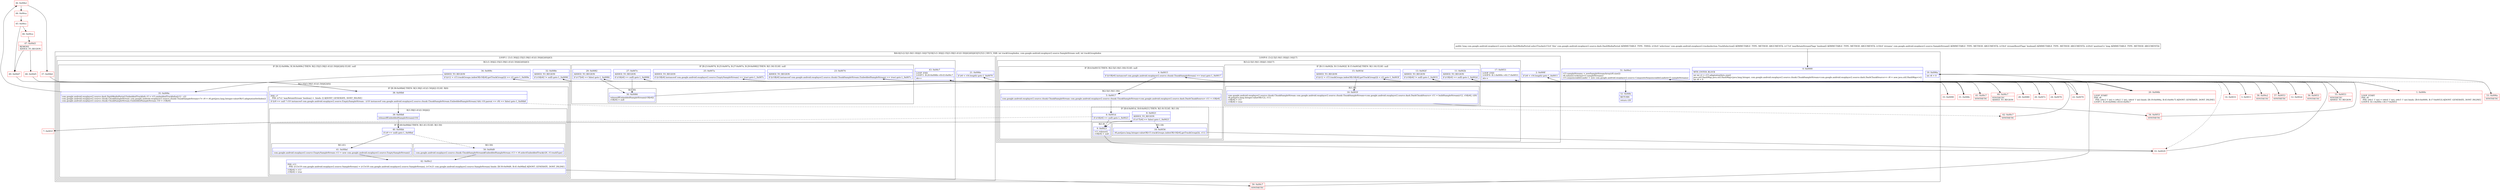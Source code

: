 digraph "CFG forcom.google.android.exoplayer2.source.dash.DashMediaPeriod.selectTracks([Lcom\/google\/android\/exoplayer2\/trackselection\/TrackSelection;[Z[Lcom\/google\/android\/exoplayer2\/source\/SampleStream;[ZJ)J" {
subgraph cluster_Region_364387946 {
label = "R(6:0|(3:(2:5|(1:9)(1:18))|(1:16)|17)|19|(3:(1:30)|(2:35|(3:39|(1:41)(1:50)|42)(0))|43)|51|52) | DECL_VAR: int trackGroupIndex, com.google.android.exoplayer2.source.SampleStream null, int trackGroupIndex\l";
node [shape=record,color=blue];
Node_0 [shape=record,label="{0\:\ 0x0000|MTH_ENTER_BLOCK\l|int int r2 = r15.adaptationSets.size()\ljava.util.HashMap java.util.HashMap\<java.lang.Integer, com.google.android.exoplayer2.source.chunk.ChunkSampleStream\<com.google.android.exoplayer2.source.dash.DashChunkSource\>\> r8 = new java.util.HashMap\<\>()\lint r6 = 0\l}"];
subgraph cluster_LoopRegion_1738694377 {
label = "LOOP:0: (3:(2:5|(1:9)(1:18))|(1:16)|17)";
node [shape=record,color=blue];
Node_2 [shape=record,label="{2\:\ 0x000f|if (r6 \< r16.length) goto L_0x0011\l}"];
subgraph cluster_Region_344696761 {
label = "R(3:(2:5|(1:9)(1:18))|(1:16)|17)";
node [shape=record,color=blue];
subgraph cluster_IfRegion_1123315433 {
label = "IF [B:4:0x0015] THEN: R(2:5|(1:9)(1:18)) ELSE: null";
node [shape=record,color=blue];
Node_4 [shape=record,label="{4\:\ 0x0015|if ((r18[r6] instanceof com.google.android.exoplayer2.source.chunk.ChunkSampleStream) == true) goto L_0x0017\l}"];
subgraph cluster_Region_57076548 {
label = "R(2:5|(1:9)(1:18))";
node [shape=record,color=blue];
Node_5 [shape=record,label="{5\:\ 0x0017|com.google.android.exoplayer2.source.chunk.ChunkSampleStream com.google.android.exoplayer2.source.chunk.ChunkSampleStream\<com.google.android.exoplayer2.source.dash.DashChunkSource\> r11 = r18[r6]\l}"];
subgraph cluster_IfRegion_1992730839 {
label = "IF [B:6:0x001d, B:8:0x0021] THEN: R(1:9) ELSE: R(1:18)";
node [shape=record,color=blue];
Node_6 [shape=record,label="{6\:\ 0x001d|if (r16[r6] == null) goto L_0x0023\l}"];
Node_8 [shape=record,label="{8\:\ 0x0021|ADDED_TO_REGION\l|if (r17[r6] == false) goto L_0x0023\l}"];
subgraph cluster_Region_1060728793 {
label = "R(1:9)";
node [shape=record,color=blue];
Node_9 [shape=record,label="{9\:\ 0x0023|r11.release()\lr18[r6] = null\l}"];
}
subgraph cluster_Region_301529635 {
label = "R(1:18)";
node [shape=record,color=blue];
Node_18 [shape=record,label="{18\:\ 0x0056|r8.put(java.lang.Integer.valueOf(r15.trackGroups.indexOf(r16[r6].getTrackGroup())), r11)\l}"];
}
}
}
}
subgraph cluster_IfRegion_1484202256 {
label = "IF [B:11:0x002b, B:13:0x002f, B:15:0x003d] THEN: R(1:16) ELSE: null";
node [shape=record,color=blue];
Node_11 [shape=record,label="{11\:\ 0x002b|ADDED_TO_REGION\l|if (r18[r6] == null) goto L_0x002d\l}"];
Node_13 [shape=record,label="{13\:\ 0x002f|ADDED_TO_REGION\l|if (r16[r6] != null) goto L_0x0031\l}"];
Node_15 [shape=record,label="{15\:\ 0x003d|ADDED_TO_REGION\l|if ((r12 = r15.trackGroups.indexOf(r16[r6].getTrackGroup())) \< r2) goto L_0x003f\l}"];
subgraph cluster_Region_1885746861 {
label = "R(1:16)";
node [shape=record,color=blue];
Node_16 [shape=record,label="{16\:\ 0x003f|com.google.android.exoplayer2.source.chunk.ChunkSampleStream com.google.android.exoplayer2.source.chunk.ChunkSampleStream\<com.google.android.exoplayer2.source.dash.DashChunkSource\> r11 = buildSampleStream(r12, r16[r6], r20)\lr8.put(java.lang.Integer.valueOf(r12), r11)\lr18[r6] = r11\lr19[r6] = true\l}"];
}
}
Node_17 [shape=record,label="{17\:\ 0x0053|LOOP_END\lLOOP:0: B:1:0x000c\-\>B:17:0x0053\l|r6++\l}"];
}
}
Node_19 [shape=record,label="{19\:\ 0x006a|int r6 = 0\l}"];
subgraph cluster_LoopRegion_1583078897 {
label = "LOOP:1: (3:(1:30)|(2:35|(3:39|(1:41)(1:50)|42)(0))|43)";
node [shape=record,color=blue];
Node_21 [shape=record,label="{21\:\ 0x006e|if (r6 \< r16.length) goto L_0x0070\l}"];
subgraph cluster_Region_1783833013 {
label = "R(3:(1:30)|(2:35|(3:39|(1:41)(1:50)|42)(0))|43)";
node [shape=record,color=blue];
subgraph cluster_IfRegion_688962616 {
label = "IF [B:23:0x0074, B:25:0x007a, B:27:0x007e, B:29:0x0082] THEN: R(1:30) ELSE: null";
node [shape=record,color=blue];
Node_23 [shape=record,label="{23\:\ 0x0074|ADDED_TO_REGION\l|if ((r18[r6] instanceof com.google.android.exoplayer2.source.chunk.ChunkSampleStream.EmbeddedSampleStream) == true) goto L_0x007c\l}"];
Node_25 [shape=record,label="{25\:\ 0x007a|ADDED_TO_REGION\l|if ((r18[r6] instanceof com.google.android.exoplayer2.source.EmptySampleStream) == true) goto L_0x007c\l}"];
Node_27 [shape=record,label="{27\:\ 0x007e|ADDED_TO_REGION\l|if (r16[r6] == null) goto L_0x0084\l}"];
Node_29 [shape=record,label="{29\:\ 0x0082|ADDED_TO_REGION\l|if (r17[r6] == false) goto L_0x0084\l}"];
subgraph cluster_Region_1562593636 {
label = "R(1:30)";
node [shape=record,color=blue];
Node_30 [shape=record,label="{30\:\ 0x0084|releaseIfEmbeddedSampleStream(r18[r6])\lr18[r6] = null\l}"];
}
}
subgraph cluster_IfRegion_1371069821 {
label = "IF [B:32:0x008e, B:34:0x009c] THEN: R(2:35|(3:39|(1:41)(1:50)|42)(0)) ELSE: null";
node [shape=record,color=blue];
Node_32 [shape=record,label="{32\:\ 0x008e|ADDED_TO_REGION\l|if (r16[r6] != null) goto L_0x0090\l}"];
Node_34 [shape=record,label="{34\:\ 0x009c|ADDED_TO_REGION\l|if ((r12 = r15.trackGroups.indexOf(r16[r6].getTrackGroup())) \>= r2) goto L_0x009e\l}"];
subgraph cluster_Region_1155983259 {
label = "R(2:35|(3:39|(1:41)(1:50)|42)(0))";
node [shape=record,color=blue];
Node_35 [shape=record,label="{35\:\ 0x009e|com.google.android.exoplayer2.source.dash.DashMediaPeriod.EmbeddedTrackInfo r5 = r15.embeddedTrackInfos[r12 \- r2]\lcom.google.android.exoplayer2.source.chunk.ChunkSampleStream com.google.android.exoplayer2.source.chunk.ChunkSampleStream\<?\> r9 = r8.get(java.lang.Integer.valueOf(r5.adaptationSetIndex))\lcom.google.android.exoplayer2.source.chunk.ChunkSampleStream.EmbeddedSampleStream r10 = r18[r6]\l}"];
subgraph cluster_IfRegion_40367977 {
label = "IF [B:38:0x00b6] THEN: R(3:39|(1:41)(1:50)|42) ELSE: R(0)";
node [shape=record,color=blue];
Node_38 [shape=record,label="{38\:\ 0x00b6|PHI: r7 \l  PHI: (r7v2 'mayRetainStream' boolean) =  binds: [] A[DONT_GENERATE, DONT_INLINE]\l|if ((r9 == null ? r10 instanceof com.google.android.exoplayer2.source.EmptySampleStream : (r10 instanceof com.google.android.exoplayer2.source.chunk.ChunkSampleStream.EmbeddedSampleStream) && r10.parent == r9) == false) goto L_0x00b8\l}"];
subgraph cluster_Region_1561834340 {
label = "R(3:39|(1:41)(1:50)|42)";
node [shape=record,color=blue];
Node_39 [shape=record,label="{39\:\ 0x00b8|releaseIfEmbeddedSampleStream(r10)\l}"];
subgraph cluster_IfRegion_1170794024 {
label = "IF [B:40:0x00bb] THEN: R(1:41) ELSE: R(1:50)";
node [shape=record,color=blue];
Node_40 [shape=record,label="{40\:\ 0x00bb|if (r9 == null) goto L_0x00bd\l}"];
subgraph cluster_Region_631566694 {
label = "R(1:41)";
node [shape=record,color=blue];
Node_41 [shape=record,label="{41\:\ 0x00bd|com.google.android.exoplayer2.source.EmptySampleStream r13 = new com.google.android.exoplayer2.source.EmptySampleStream()\l}"];
}
subgraph cluster_Region_783970298 {
label = "R(1:50)";
node [shape=record,color=blue];
Node_50 [shape=record,label="{50\:\ 0x00d9|com.google.android.exoplayer2.source.chunk.ChunkSampleStream$EmbeddedSampleStream r13 = r9.selectEmbeddedTrack(r20, r5.trackType)\l}"];
}
}
Node_42 [shape=record,label="{42\:\ 0x00c2|PHI: r13 \l  PHI: (r13v19 com.google.android.exoplayer2.source.SampleStream) = (r13v18 com.google.android.exoplayer2.source.SampleStream), (r13v21 com.google.android.exoplayer2.source.SampleStream) binds: [B:50:0x00d9, B:41:0x00bd] A[DONT_GENERATE, DONT_INLINE]\l|r18[r6] = r13\lr19[r6] = true\l}"];
}
subgraph cluster_Region_312932271 {
label = "R(0)";
node [shape=record,color=blue];
}
}
}
}
Node_43 [shape=record,label="{43\:\ 0x00c7|LOOP_END\lLOOP:1: B:20:0x006b\-\>B:43:0x00c7\l|r6++\l}"];
}
}
Node_51 [shape=record,label="{51\:\ 0x00e2|r15.sampleStreams = newSampleStreamArray(r8.size())\lr8.values().toArray(r15.sampleStreams)\lr15.sequenceableLoader = new com.google.android.exoplayer2.source.CompositeSequenceableLoader(r15.sampleStreams)\l}"];
Node_52 [shape=record,label="{52\:\ 0x00fe|RETURN\l|return r20\l}"];
}
Node_1 [shape=record,color=red,label="{1\:\ 0x000c|LOOP_START\lPHI: r6 \l  PHI: (r6v1 'i' int) = (r6v0 'i' int), (r6v5 'i' int) binds: [B:0:0x0000, B:17:0x0053] A[DONT_GENERATE, DONT_INLINE]\lLOOP:0: B:1:0x000c\-\>B:17:0x0053\l}"];
Node_3 [shape=record,color=red,label="{3\:\ 0x0011}"];
Node_7 [shape=record,color=red,label="{7\:\ 0x001f}"];
Node_10 [shape=record,color=red,label="{10\:\ 0x0029}"];
Node_12 [shape=record,color=red,label="{12\:\ 0x002d}"];
Node_14 [shape=record,color=red,label="{14\:\ 0x0031}"];
Node_20 [shape=record,color=red,label="{20\:\ 0x006b|LOOP_START\lPHI: r6 \l  PHI: (r6v3 'i' int) = (r6v2 'i' int), (r6v4 'i' int) binds: [B:19:0x006a, B:43:0x00c7] A[DONT_GENERATE, DONT_INLINE]\lLOOP:1: B:20:0x006b\-\>B:43:0x00c7\l}"];
Node_22 [shape=record,color=red,label="{22\:\ 0x0070}"];
Node_24 [shape=record,color=red,label="{24\:\ 0x0076}"];
Node_26 [shape=record,color=red,label="{26\:\ 0x007c}"];
Node_28 [shape=record,color=red,label="{28\:\ 0x0080}"];
Node_31 [shape=record,color=red,label="{31\:\ 0x008c}"];
Node_33 [shape=record,color=red,label="{33\:\ 0x0090}"];
Node_36 [shape=record,color=red,label="{36\:\ 0x00b2}"];
Node_37 [shape=record,color=red,label="{37\:\ 0x00b4}"];
Node_44 [shape=record,color=red,label="{44\:\ 0x00ca}"];
Node_45 [shape=record,color=red,label="{45\:\ 0x00cc}"];
Node_46 [shape=record,color=red,label="{46\:\ 0x00ce}"];
Node_47 [shape=record,color=red,label="{47\:\ 0x00d3|REMOVE\lADDED_TO_REGION\l}"];
Node_48 [shape=record,color=red,label="{48\:\ 0x00d5}"];
Node_49 [shape=record,color=red,label="{49\:\ 0x00d7}"];
Node_53 [shape=record,color=red,label="{53\:\ 0x006a|SYNTHETIC\l}"];
Node_54 [shape=record,color=red,label="{54\:\ 0x0053|SYNTHETIC\l}"];
Node_55 [shape=record,color=red,label="{55\:\ 0x0053|SYNTHETIC\lADDED_TO_REGION\l}"];
Node_56 [shape=record,color=red,label="{56\:\ 0x0053|SYNTHETIC\l}"];
Node_57 [shape=record,color=red,label="{57\:\ 0x0053|SYNTHETIC\l}"];
Node_58 [shape=record,color=red,label="{58\:\ 0x00e2|SYNTHETIC\l}"];
Node_59 [shape=record,color=red,label="{59\:\ 0x00c7|SYNTHETIC\l}"];
Node_60 [shape=record,color=red,label="{60\:\ 0x00c7|SYNTHETIC\lADDED_TO_REGION\l}"];
Node_61 [shape=record,color=red,label="{61\:\ 0x00c7|SYNTHETIC\l}"];
Node_62 [shape=record,color=red,label="{62\:\ 0x00c7|SYNTHETIC\l}"];
MethodNode[shape=record,label="{public long com.google.android.exoplayer2.source.dash.DashMediaPeriod.selectTracks((r15v0 'this' com.google.android.exoplayer2.source.dash.DashMediaPeriod A[IMMUTABLE_TYPE, THIS]), (r16v0 'selections' com.google.android.exoplayer2.trackselection.TrackSelection[] A[IMMUTABLE_TYPE, METHOD_ARGUMENT]), (r17v0 'mayRetainStreamFlags' boolean[] A[IMMUTABLE_TYPE, METHOD_ARGUMENT]), (r18v0 'streams' com.google.android.exoplayer2.source.SampleStream[] A[IMMUTABLE_TYPE, METHOD_ARGUMENT]), (r19v0 'streamResetFlags' boolean[] A[IMMUTABLE_TYPE, METHOD_ARGUMENT]), (r20v0 'positionUs' long A[IMMUTABLE_TYPE, METHOD_ARGUMENT])) }"];
MethodNode -> Node_0;
Node_0 -> Node_1;
Node_2 -> Node_3;
Node_2 -> Node_53[style=dashed];
Node_4 -> Node_5;
Node_4 -> Node_10[style=dashed];
Node_5 -> Node_6;
Node_6 -> Node_7[style=dashed];
Node_6 -> Node_9;
Node_8 -> Node_9;
Node_8 -> Node_18[style=dashed];
Node_9 -> Node_10;
Node_18 -> Node_10;
Node_11 -> Node_12;
Node_11 -> Node_55[style=dashed];
Node_13 -> Node_14;
Node_13 -> Node_56[style=dashed];
Node_15 -> Node_16;
Node_15 -> Node_57[style=dashed];
Node_16 -> Node_54;
Node_17 -> Node_1;
Node_19 -> Node_20;
Node_21 -> Node_22;
Node_21 -> Node_58[style=dashed];
Node_23 -> Node_24[style=dashed];
Node_23 -> Node_26;
Node_25 -> Node_26;
Node_25 -> Node_31[style=dashed];
Node_27 -> Node_28[style=dashed];
Node_27 -> Node_30;
Node_29 -> Node_30;
Node_29 -> Node_31[style=dashed];
Node_30 -> Node_31;
Node_32 -> Node_33;
Node_32 -> Node_60[style=dashed];
Node_34 -> Node_35;
Node_34 -> Node_61[style=dashed];
Node_35 -> Node_36;
Node_38 -> Node_39;
Node_38 -> Node_62[style=dashed];
Node_39 -> Node_40;
Node_40 -> Node_41;
Node_40 -> Node_50[style=dashed];
Node_41 -> Node_42;
Node_50 -> Node_42;
Node_42 -> Node_59;
Node_43 -> Node_20;
Node_51 -> Node_52;
Node_1 -> Node_2;
Node_3 -> Node_4;
Node_7 -> Node_8;
Node_10 -> Node_11;
Node_12 -> Node_13;
Node_14 -> Node_15;
Node_20 -> Node_21;
Node_22 -> Node_23;
Node_24 -> Node_25;
Node_26 -> Node_27;
Node_28 -> Node_29;
Node_31 -> Node_32;
Node_33 -> Node_34;
Node_36 -> Node_37;
Node_36 -> Node_44;
Node_37 -> Node_38;
Node_44 -> Node_45;
Node_45 -> Node_46;
Node_45 -> Node_49;
Node_46 -> Node_47;
Node_47 -> Node_48;
Node_47 -> Node_49;
Node_48 -> Node_38;
Node_49 -> Node_38;
Node_53 -> Node_19;
Node_54 -> Node_17;
Node_55 -> Node_17;
Node_56 -> Node_17;
Node_57 -> Node_17;
Node_58 -> Node_51;
Node_59 -> Node_43;
Node_60 -> Node_43;
Node_61 -> Node_43;
Node_62 -> Node_43;
}

